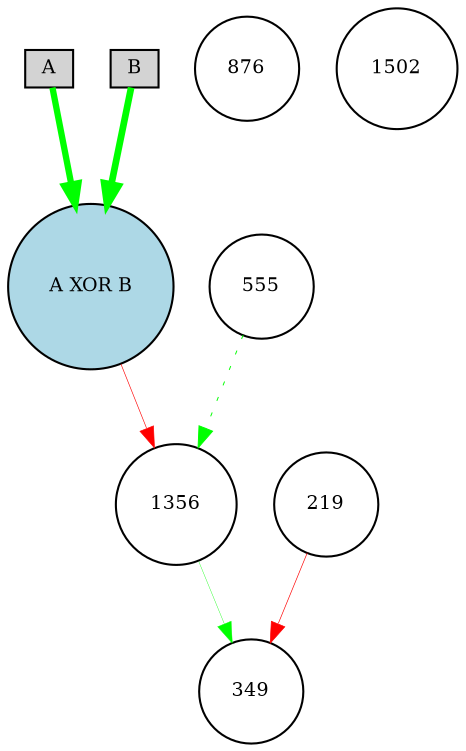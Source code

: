 digraph {
	node [fontsize=9 height=0.2 shape=circle width=0.2]
	A [fillcolor=lightgray shape=box style=filled]
	B [fillcolor=lightgray shape=box style=filled]
	"A XOR B" [fillcolor=lightblue style=filled]
	555 [fillcolor=white style=filled]
	876 [fillcolor=white style=filled]
	1356 [fillcolor=white style=filled]
	219 [fillcolor=white style=filled]
	349 [fillcolor=white style=filled]
	1502 [fillcolor=white style=filled]
	A -> "A XOR B" [color=green penwidth=3.0241423163018744 style=solid]
	B -> "A XOR B" [color=green penwidth=3.2232536547421935 style=solid]
	555 -> 1356 [color=green penwidth=0.4621265487491292 style=dotted]
	1356 -> 349 [color=green penwidth=0.1781335143931398 style=solid]
	"A XOR B" -> 1356 [color=red penwidth=0.2991652636303046 style=solid]
	219 -> 349 [color=red penwidth=0.3160605340411551 style=solid]
}
